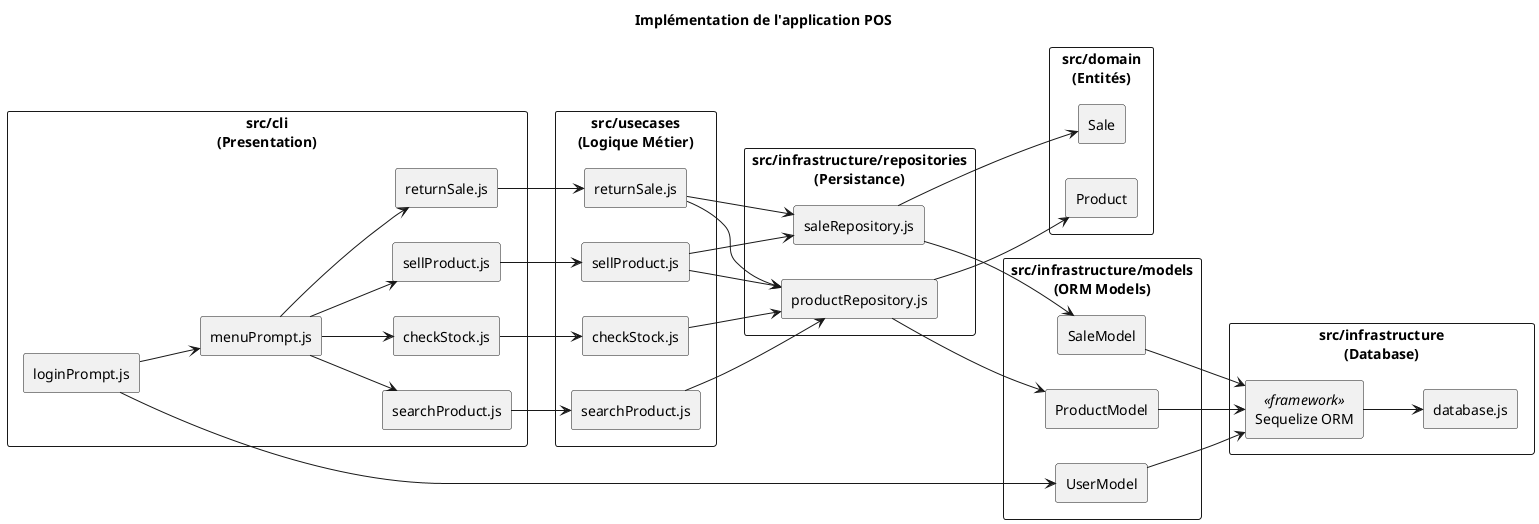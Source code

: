 @startuml "Implémentation de l'application POS"
skinparam componentStyle rectangle
skinparam packageStyle rectangle
left to right direction

title Implémentation de l'application POS

' Présentation
package "src/cli\n(Presentation)" {
  [menuPrompt.js]
  [searchProduct.js] as SP_CLI
  [sellProduct.js] as S_CLI
  [returnSale.js] as R_CLI
  [checkStock.js] as CS_CLI
  [loginPrompt.js] as LOGIN_CLI
}

' Usecases
package "src/usecases\n(Logique Métier)" {
  [searchProduct.js] as SP_UC
  [sellProduct.js] as S_UC
  [returnSale.js] as R_UC
  [checkStock.js] as CS_UC
}

' Repositories
package "src/infrastructure/repositories\n(Persistance)" {
  [productRepository.js] as PR
  [saleRepository.js] as SR
}

' ORM et DB
package "src/infrastructure/models\n(ORM Models)" {
  [ProductModel]
  [SaleModel]
  [UserModel]
}

package "src/infrastructure\n(Database)" {
  [database.js] as DB
  [Sequelize ORM] <<framework>>
}

' Domaine
package "src/domain\n(Entités)" {
  [Product]
  [Sale]
}

' Relations CLI -> Usecases
SP_CLI --> SP_UC
S_CLI --> S_UC
R_CLI --> R_UC
CS_CLI --> CS_UC

' menuPrompt -> commandes CLI
[menuPrompt.js] --> SP_CLI
[menuPrompt.js] --> S_CLI
[menuPrompt.js] --> R_CLI
[menuPrompt.js] --> CS_CLI
LOGIN_CLI --> [menuPrompt.js]

' Login direct vers le modèle utilisateur
LOGIN_CLI --> UserModel

' Usecases -> Repositories
SP_UC --> PR
S_UC --> PR
S_UC --> SR
R_UC --> PR
R_UC --> SR
CS_UC --> PR

' Repositories -> Models
PR --> ProductModel
SR --> SaleModel

' Models -> ORM & DB
ProductModel --> [Sequelize ORM]
SaleModel --> [Sequelize ORM]
UserModel --> [Sequelize ORM]
[Sequelize ORM] --> DB

' Repositories <-> Domain
PR --> Product
SR --> Sale
@enduml